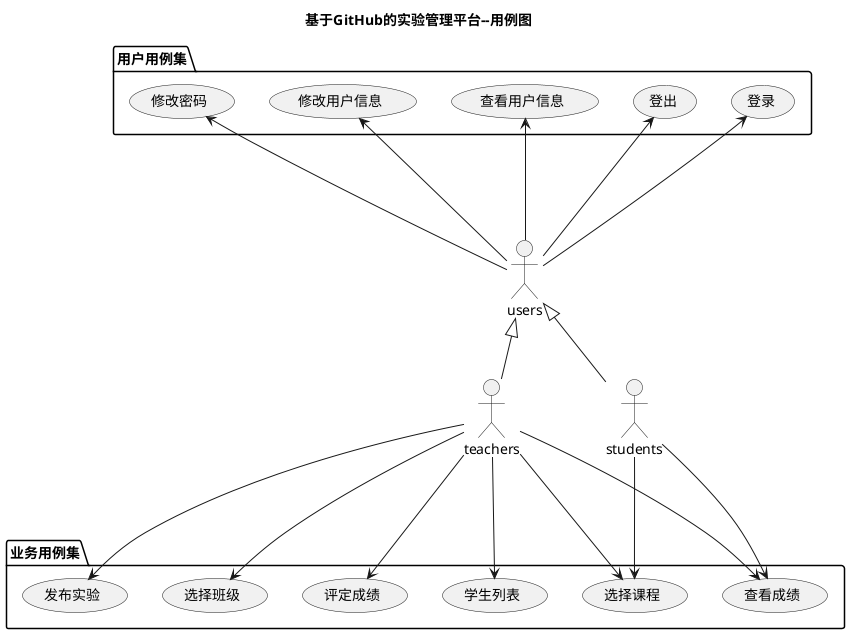 @startuml
title 基于GitHub的实验管理平台--用例图
actor teachers
actor students
actor users
users <|-- teachers
users <|-- students


package 用户用例集 {
users --up-> (登录)
users --up-> (登出)
users --up-> (查看用户信息)
users --up-> (修改用户信息)
users --up-> (修改密码)
}
package 业务用例集 {
teachers ---> (评定成绩)
teachers ---> (学生列表)
teachers ---> (选择课程)
teachers ---> (发布实验)
teachers ---> (选择班级)
teachers ---> (查看成绩)
students ---> (查看成绩)
students ---> (选择课程)
}
@enduml